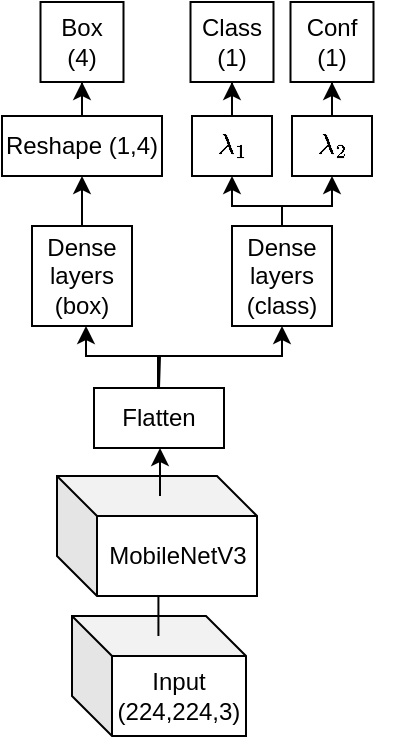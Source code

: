 <mxfile version="26.2.2">
  <diagram name="Page-1" id="yjm1BXQTRQd5WNw_62g9">
    <mxGraphModel dx="1362" dy="765" grid="1" gridSize="10" guides="1" tooltips="1" connect="1" arrows="1" fold="1" page="1" pageScale="1" pageWidth="850" pageHeight="1100" math="1" shadow="0">
      <root>
        <mxCell id="0" />
        <mxCell id="1" parent="0" />
        <mxCell id="EBjj6RX4kK_-6JCiUkeC-2" value="MobileNetV3" style="shape=cube;whiteSpace=wrap;html=1;boundedLbl=1;backgroundOutline=1;darkOpacity=0.05;darkOpacity2=0.1;" vertex="1" parent="1">
          <mxGeometry x="312.5" y="500" width="100" height="60" as="geometry" />
        </mxCell>
        <mxCell id="EBjj6RX4kK_-6JCiUkeC-5" value="Flatten" style="rounded=0;whiteSpace=wrap;html=1;" vertex="1" parent="1">
          <mxGeometry x="331" y="456" width="65" height="30" as="geometry" />
        </mxCell>
        <mxCell id="EBjj6RX4kK_-6JCiUkeC-7" value="" style="endArrow=classic;html=1;rounded=0;" edge="1" parent="1">
          <mxGeometry width="50" height="50" relative="1" as="geometry">
            <mxPoint x="364" y="510" as="sourcePoint" />
            <mxPoint x="364" y="486" as="targetPoint" />
          </mxGeometry>
        </mxCell>
        <mxCell id="EBjj6RX4kK_-6JCiUkeC-10" value="Input (224,224,3)" style="shape=cube;whiteSpace=wrap;html=1;boundedLbl=1;backgroundOutline=1;darkOpacity=0.05;darkOpacity2=0.1;" vertex="1" parent="1">
          <mxGeometry x="320" y="570" width="87" height="60" as="geometry" />
        </mxCell>
        <mxCell id="EBjj6RX4kK_-6JCiUkeC-11" value="" style="endArrow=none;html=1;rounded=0;" edge="1" parent="1">
          <mxGeometry width="50" height="50" relative="1" as="geometry">
            <mxPoint x="363.21" y="580" as="sourcePoint" />
            <mxPoint x="363.21" y="560" as="targetPoint" />
          </mxGeometry>
        </mxCell>
        <mxCell id="EBjj6RX4kK_-6JCiUkeC-12" value="&lt;div&gt;Dense&lt;/div&gt;&lt;div&gt;layers&lt;/div&gt;&lt;div&gt;(box)&lt;/div&gt;" style="whiteSpace=wrap;html=1;aspect=fixed;" vertex="1" parent="1">
          <mxGeometry x="300" y="375" width="50" height="50" as="geometry" />
        </mxCell>
        <mxCell id="EBjj6RX4kK_-6JCiUkeC-13" value="&lt;div&gt;Dense&lt;/div&gt;&lt;div&gt;layers&lt;/div&gt;&lt;div&gt;(class)&lt;/div&gt;" style="whiteSpace=wrap;html=1;aspect=fixed;" vertex="1" parent="1">
          <mxGeometry x="400" y="375" width="50" height="50" as="geometry" />
        </mxCell>
        <mxCell id="EBjj6RX4kK_-6JCiUkeC-14" value="" style="endArrow=classic;html=1;rounded=0;entryX=0.5;entryY=1;entryDx=0;entryDy=0;exitX=0.5;exitY=0;exitDx=0;exitDy=0;" edge="1" parent="1" source="EBjj6RX4kK_-6JCiUkeC-5" target="EBjj6RX4kK_-6JCiUkeC-13">
          <mxGeometry width="50" height="50" relative="1" as="geometry">
            <mxPoint x="380" y="460" as="sourcePoint" />
            <mxPoint x="430" y="410" as="targetPoint" />
            <Array as="points">
              <mxPoint x="364" y="440" />
              <mxPoint x="425" y="440" />
            </Array>
          </mxGeometry>
        </mxCell>
        <mxCell id="EBjj6RX4kK_-6JCiUkeC-17" value="" style="endArrow=classic;html=1;rounded=0;entryX=0.5;entryY=1;entryDx=0;entryDy=0;exitX=0.5;exitY=0;exitDx=0;exitDy=0;" edge="1" parent="1">
          <mxGeometry width="50" height="50" relative="1" as="geometry">
            <mxPoint x="363" y="456" as="sourcePoint" />
            <mxPoint x="327" y="425" as="targetPoint" />
            <Array as="points">
              <mxPoint x="363" y="440" />
              <mxPoint x="327" y="440" />
            </Array>
          </mxGeometry>
        </mxCell>
        <mxCell id="EBjj6RX4kK_-6JCiUkeC-35" style="edgeStyle=orthogonalEdgeStyle;rounded=0;orthogonalLoop=1;jettySize=auto;html=1;entryX=0.5;entryY=1;entryDx=0;entryDy=0;" edge="1" parent="1" source="EBjj6RX4kK_-6JCiUkeC-18" target="EBjj6RX4kK_-6JCiUkeC-32">
          <mxGeometry relative="1" as="geometry" />
        </mxCell>
        <mxCell id="EBjj6RX4kK_-6JCiUkeC-18" value="Reshape (1,4)" style="rounded=0;whiteSpace=wrap;html=1;" vertex="1" parent="1">
          <mxGeometry x="285" y="320" width="80" height="30" as="geometry" />
        </mxCell>
        <mxCell id="EBjj6RX4kK_-6JCiUkeC-19" value="" style="endArrow=classic;html=1;rounded=0;exitX=0.5;exitY=0;exitDx=0;exitDy=0;entryX=0.5;entryY=1;entryDx=0;entryDy=0;" edge="1" parent="1" source="EBjj6RX4kK_-6JCiUkeC-12" target="EBjj6RX4kK_-6JCiUkeC-18">
          <mxGeometry width="50" height="50" relative="1" as="geometry">
            <mxPoint x="420" y="350" as="sourcePoint" />
            <mxPoint x="470" y="300" as="targetPoint" />
          </mxGeometry>
        </mxCell>
        <mxCell id="EBjj6RX4kK_-6JCiUkeC-34" style="edgeStyle=orthogonalEdgeStyle;rounded=0;orthogonalLoop=1;jettySize=auto;html=1;entryX=0.5;entryY=1;entryDx=0;entryDy=0;" edge="1" parent="1" source="EBjj6RX4kK_-6JCiUkeC-20" target="EBjj6RX4kK_-6JCiUkeC-26">
          <mxGeometry relative="1" as="geometry" />
        </mxCell>
        <mxCell id="EBjj6RX4kK_-6JCiUkeC-20" value="&lt;div&gt;\(\lambda_1\)&lt;/div&gt;" style="rounded=0;whiteSpace=wrap;html=1;" vertex="1" parent="1">
          <mxGeometry x="380" y="320" width="40" height="30" as="geometry" />
        </mxCell>
        <mxCell id="EBjj6RX4kK_-6JCiUkeC-33" style="edgeStyle=orthogonalEdgeStyle;rounded=0;orthogonalLoop=1;jettySize=auto;html=1;entryX=0.5;entryY=1;entryDx=0;entryDy=0;" edge="1" parent="1" source="EBjj6RX4kK_-6JCiUkeC-21" target="EBjj6RX4kK_-6JCiUkeC-30">
          <mxGeometry relative="1" as="geometry" />
        </mxCell>
        <mxCell id="EBjj6RX4kK_-6JCiUkeC-21" value="&lt;div&gt;\(\lambda_2\)&lt;/div&gt;" style="rounded=0;whiteSpace=wrap;html=1;" vertex="1" parent="1">
          <mxGeometry x="430" y="320" width="40" height="30" as="geometry" />
        </mxCell>
        <mxCell id="EBjj6RX4kK_-6JCiUkeC-22" value="" style="endArrow=classic;html=1;rounded=0;entryX=0.5;entryY=1;entryDx=0;entryDy=0;" edge="1" parent="1" target="EBjj6RX4kK_-6JCiUkeC-21">
          <mxGeometry width="50" height="50" relative="1" as="geometry">
            <mxPoint x="425" y="375" as="sourcePoint" />
            <mxPoint x="550" y="355" as="targetPoint" />
            <Array as="points">
              <mxPoint x="425" y="365" />
              <mxPoint x="440" y="365" />
              <mxPoint x="450" y="365" />
            </Array>
          </mxGeometry>
        </mxCell>
        <mxCell id="EBjj6RX4kK_-6JCiUkeC-24" value="" style="endArrow=classic;html=1;rounded=0;entryX=0.5;entryY=1;entryDx=0;entryDy=0;" edge="1" parent="1">
          <mxGeometry width="50" height="50" relative="1" as="geometry">
            <mxPoint x="425" y="375" as="sourcePoint" />
            <mxPoint x="400" y="350" as="targetPoint" />
            <Array as="points">
              <mxPoint x="425" y="365" />
              <mxPoint x="410" y="365" />
              <mxPoint x="400" y="365" />
            </Array>
          </mxGeometry>
        </mxCell>
        <mxCell id="EBjj6RX4kK_-6JCiUkeC-26" value="&lt;div&gt;Class&lt;/div&gt;&lt;div&gt;(1)&lt;/div&gt;" style="rounded=0;whiteSpace=wrap;html=1;" vertex="1" parent="1">
          <mxGeometry x="379.25" y="263" width="41.5" height="40" as="geometry" />
        </mxCell>
        <mxCell id="EBjj6RX4kK_-6JCiUkeC-30" value="&lt;div&gt;Conf&lt;/div&gt;&lt;div&gt;(1)&lt;/div&gt;" style="rounded=0;whiteSpace=wrap;html=1;" vertex="1" parent="1">
          <mxGeometry x="429.25" y="263" width="41.5" height="40" as="geometry" />
        </mxCell>
        <mxCell id="EBjj6RX4kK_-6JCiUkeC-32" value="&lt;div&gt;Box&lt;/div&gt;&lt;div&gt;(4)&lt;/div&gt;" style="rounded=0;whiteSpace=wrap;html=1;" vertex="1" parent="1">
          <mxGeometry x="304.25" y="263" width="41.5" height="40" as="geometry" />
        </mxCell>
      </root>
    </mxGraphModel>
  </diagram>
</mxfile>
